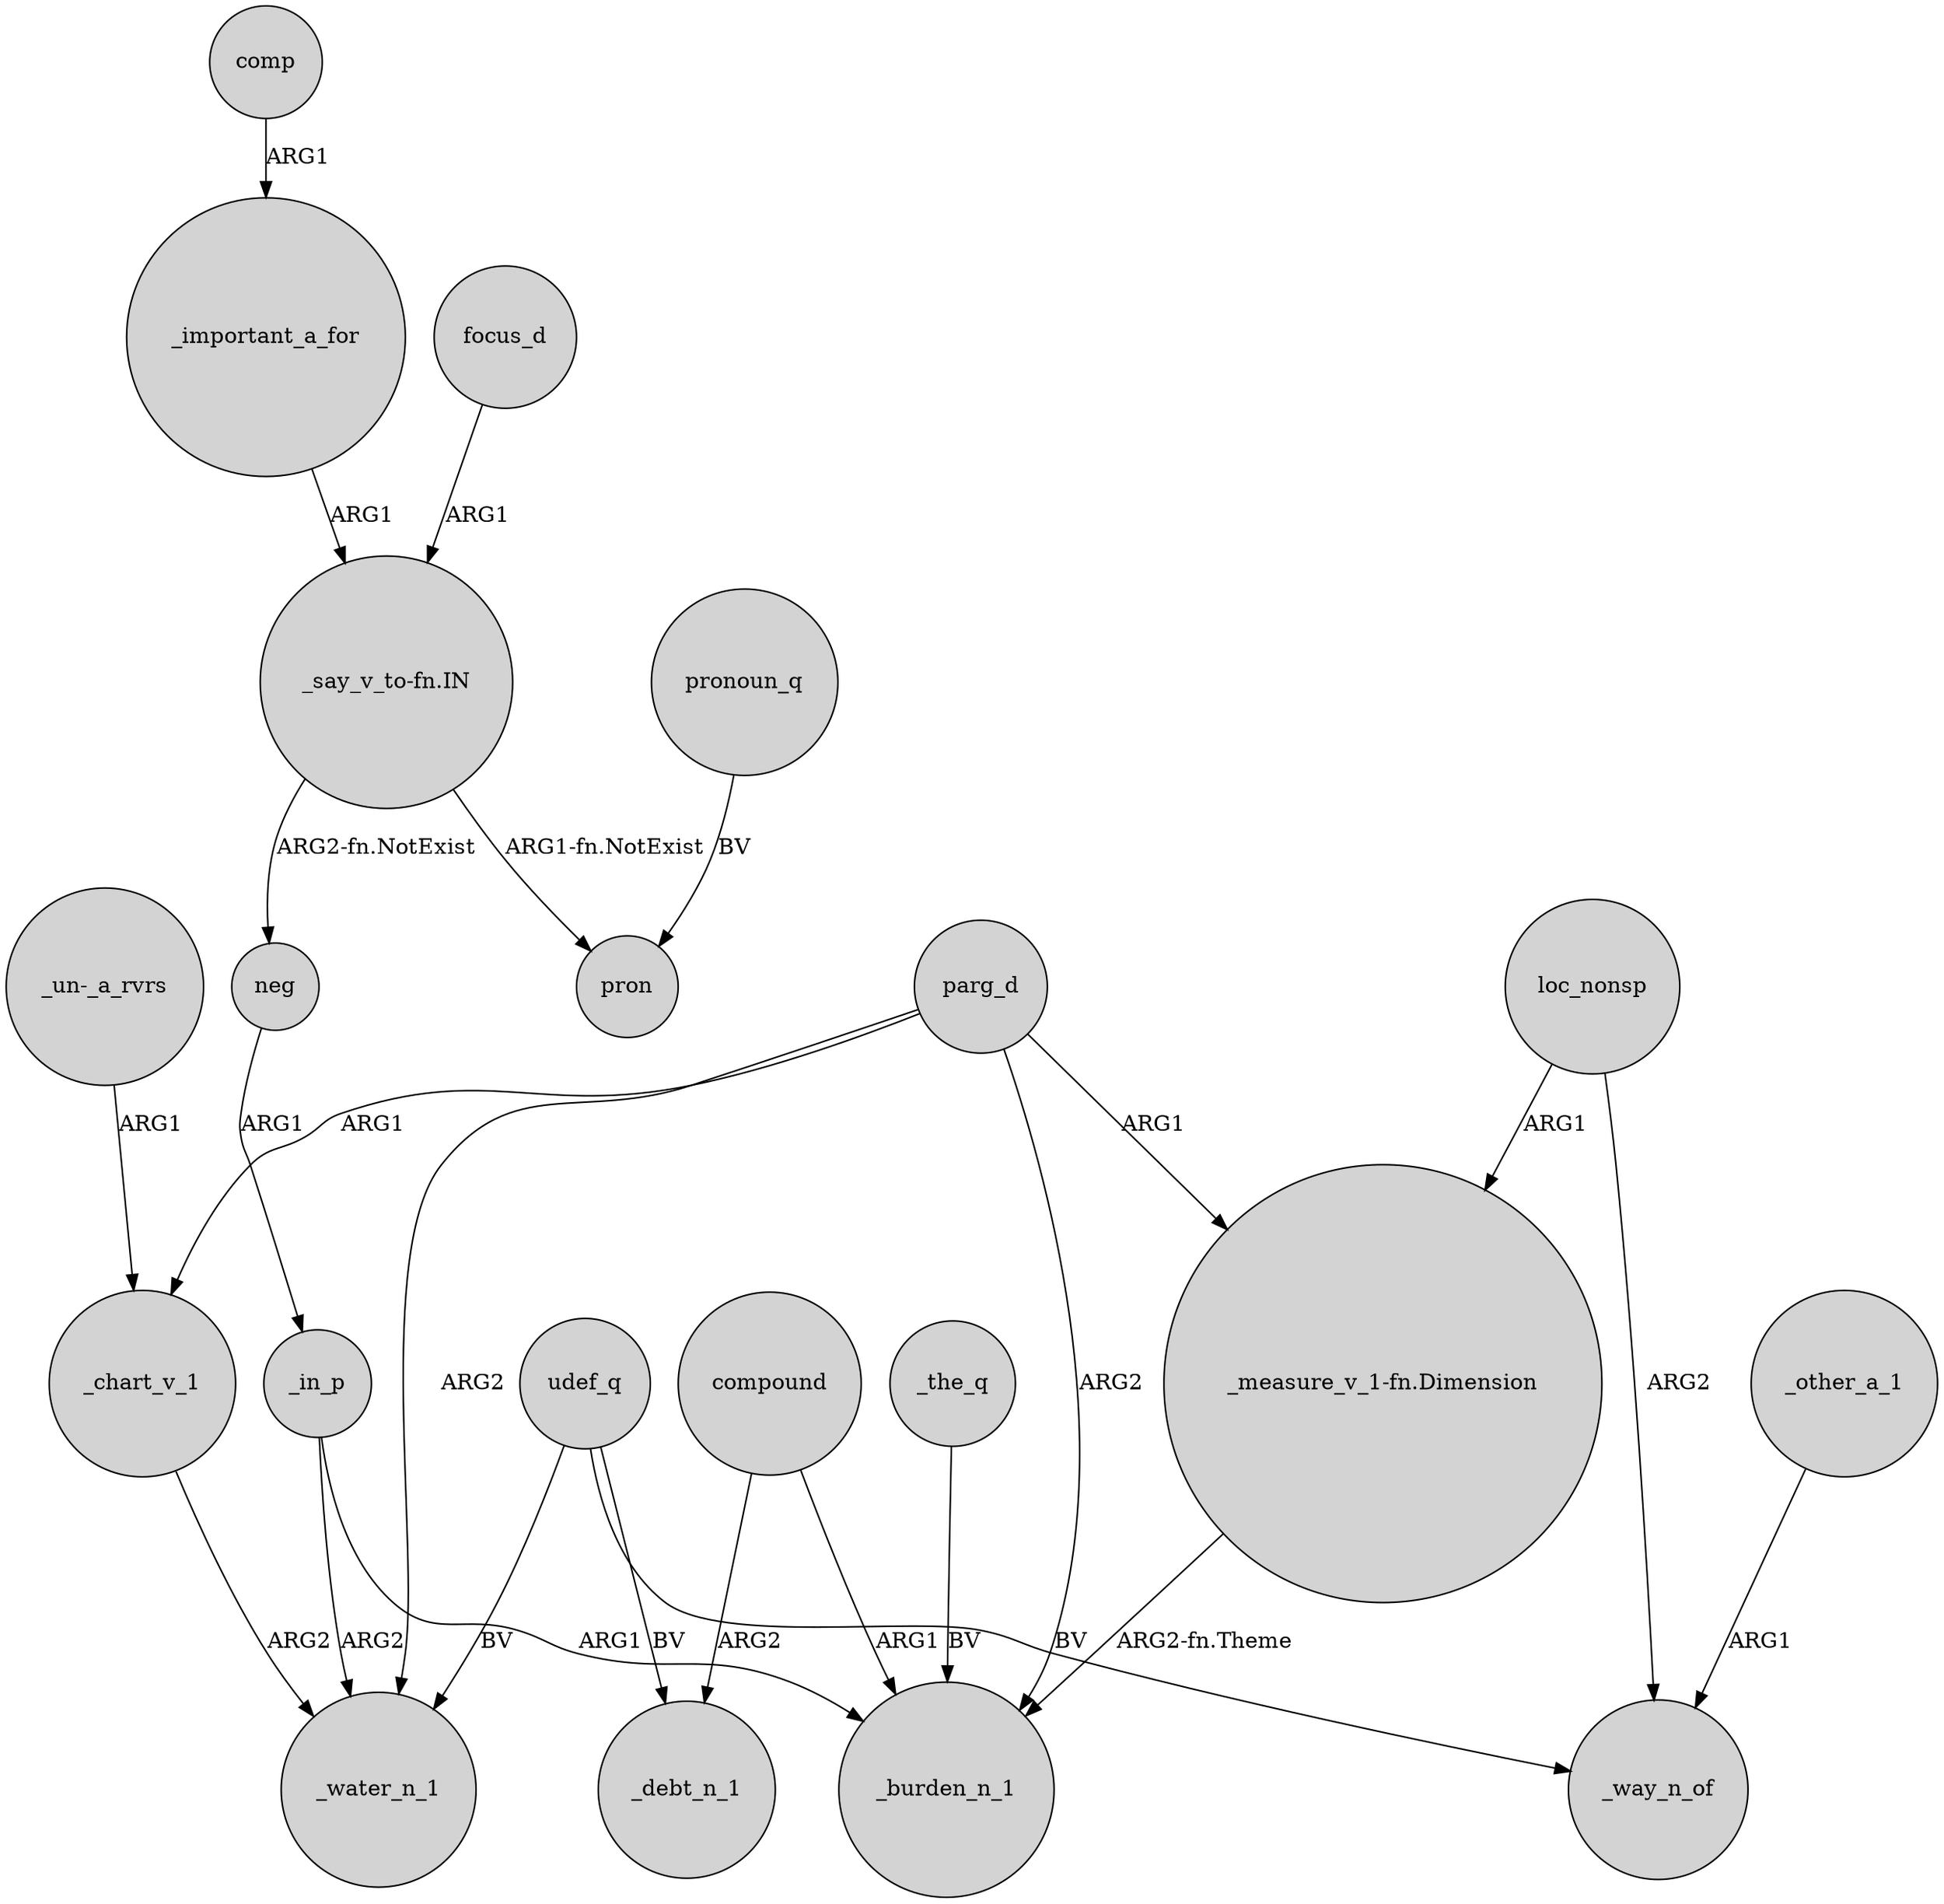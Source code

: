 digraph {
	node [shape=circle style=filled]
	parg_d -> _burden_n_1 [label=ARG2]
	parg_d -> "_measure_v_1-fn.Dimension" [label=ARG1]
	loc_nonsp -> "_measure_v_1-fn.Dimension" [label=ARG1]
	udef_q -> _debt_n_1 [label=BV]
	udef_q -> _way_n_of [label=BV]
	parg_d -> _water_n_1 [label=ARG2]
	compound -> _debt_n_1 [label=ARG2]
	"_say_v_to-fn.IN" -> pron [label="ARG1-fn.NotExist"]
	_in_p -> _water_n_1 [label=ARG2]
	pronoun_q -> pron [label=BV]
	loc_nonsp -> _way_n_of [label=ARG2]
	udef_q -> _water_n_1 [label=BV]
	_important_a_for -> "_say_v_to-fn.IN" [label=ARG1]
	"_un-_a_rvrs" -> _chart_v_1 [label=ARG1]
	_in_p -> _burden_n_1 [label=ARG1]
	_the_q -> _burden_n_1 [label=BV]
	"_measure_v_1-fn.Dimension" -> _burden_n_1 [label="ARG2-fn.Theme"]
	comp -> _important_a_for [label=ARG1]
	neg -> _in_p [label=ARG1]
	parg_d -> _chart_v_1 [label=ARG1]
	compound -> _burden_n_1 [label=ARG1]
	"_say_v_to-fn.IN" -> neg [label="ARG2-fn.NotExist"]
	_other_a_1 -> _way_n_of [label=ARG1]
	_chart_v_1 -> _water_n_1 [label=ARG2]
	focus_d -> "_say_v_to-fn.IN" [label=ARG1]
}
